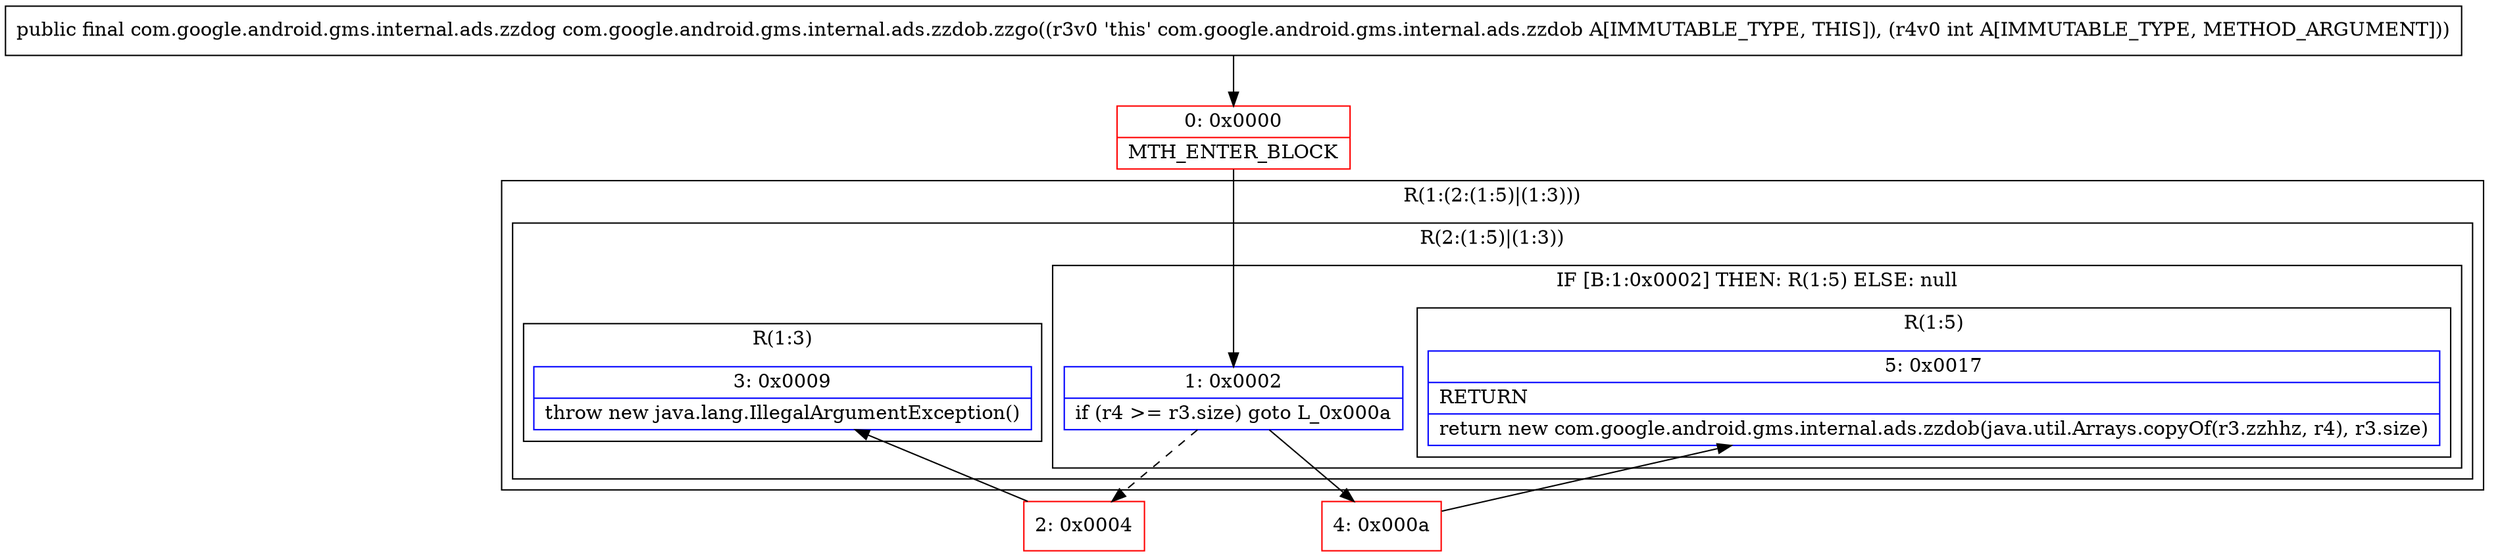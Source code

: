 digraph "CFG forcom.google.android.gms.internal.ads.zzdob.zzgo(I)Lcom\/google\/android\/gms\/internal\/ads\/zzdog;" {
subgraph cluster_Region_884658834 {
label = "R(1:(2:(1:5)|(1:3)))";
node [shape=record,color=blue];
subgraph cluster_Region_1746613482 {
label = "R(2:(1:5)|(1:3))";
node [shape=record,color=blue];
subgraph cluster_IfRegion_1600308320 {
label = "IF [B:1:0x0002] THEN: R(1:5) ELSE: null";
node [shape=record,color=blue];
Node_1 [shape=record,label="{1\:\ 0x0002|if (r4 \>= r3.size) goto L_0x000a\l}"];
subgraph cluster_Region_1707857969 {
label = "R(1:5)";
node [shape=record,color=blue];
Node_5 [shape=record,label="{5\:\ 0x0017|RETURN\l|return new com.google.android.gms.internal.ads.zzdob(java.util.Arrays.copyOf(r3.zzhhz, r4), r3.size)\l}"];
}
}
subgraph cluster_Region_126330968 {
label = "R(1:3)";
node [shape=record,color=blue];
Node_3 [shape=record,label="{3\:\ 0x0009|throw new java.lang.IllegalArgumentException()\l}"];
}
}
}
Node_0 [shape=record,color=red,label="{0\:\ 0x0000|MTH_ENTER_BLOCK\l}"];
Node_2 [shape=record,color=red,label="{2\:\ 0x0004}"];
Node_4 [shape=record,color=red,label="{4\:\ 0x000a}"];
MethodNode[shape=record,label="{public final com.google.android.gms.internal.ads.zzdog com.google.android.gms.internal.ads.zzdob.zzgo((r3v0 'this' com.google.android.gms.internal.ads.zzdob A[IMMUTABLE_TYPE, THIS]), (r4v0 int A[IMMUTABLE_TYPE, METHOD_ARGUMENT])) }"];
MethodNode -> Node_0;
Node_1 -> Node_2[style=dashed];
Node_1 -> Node_4;
Node_0 -> Node_1;
Node_2 -> Node_3;
Node_4 -> Node_5;
}

